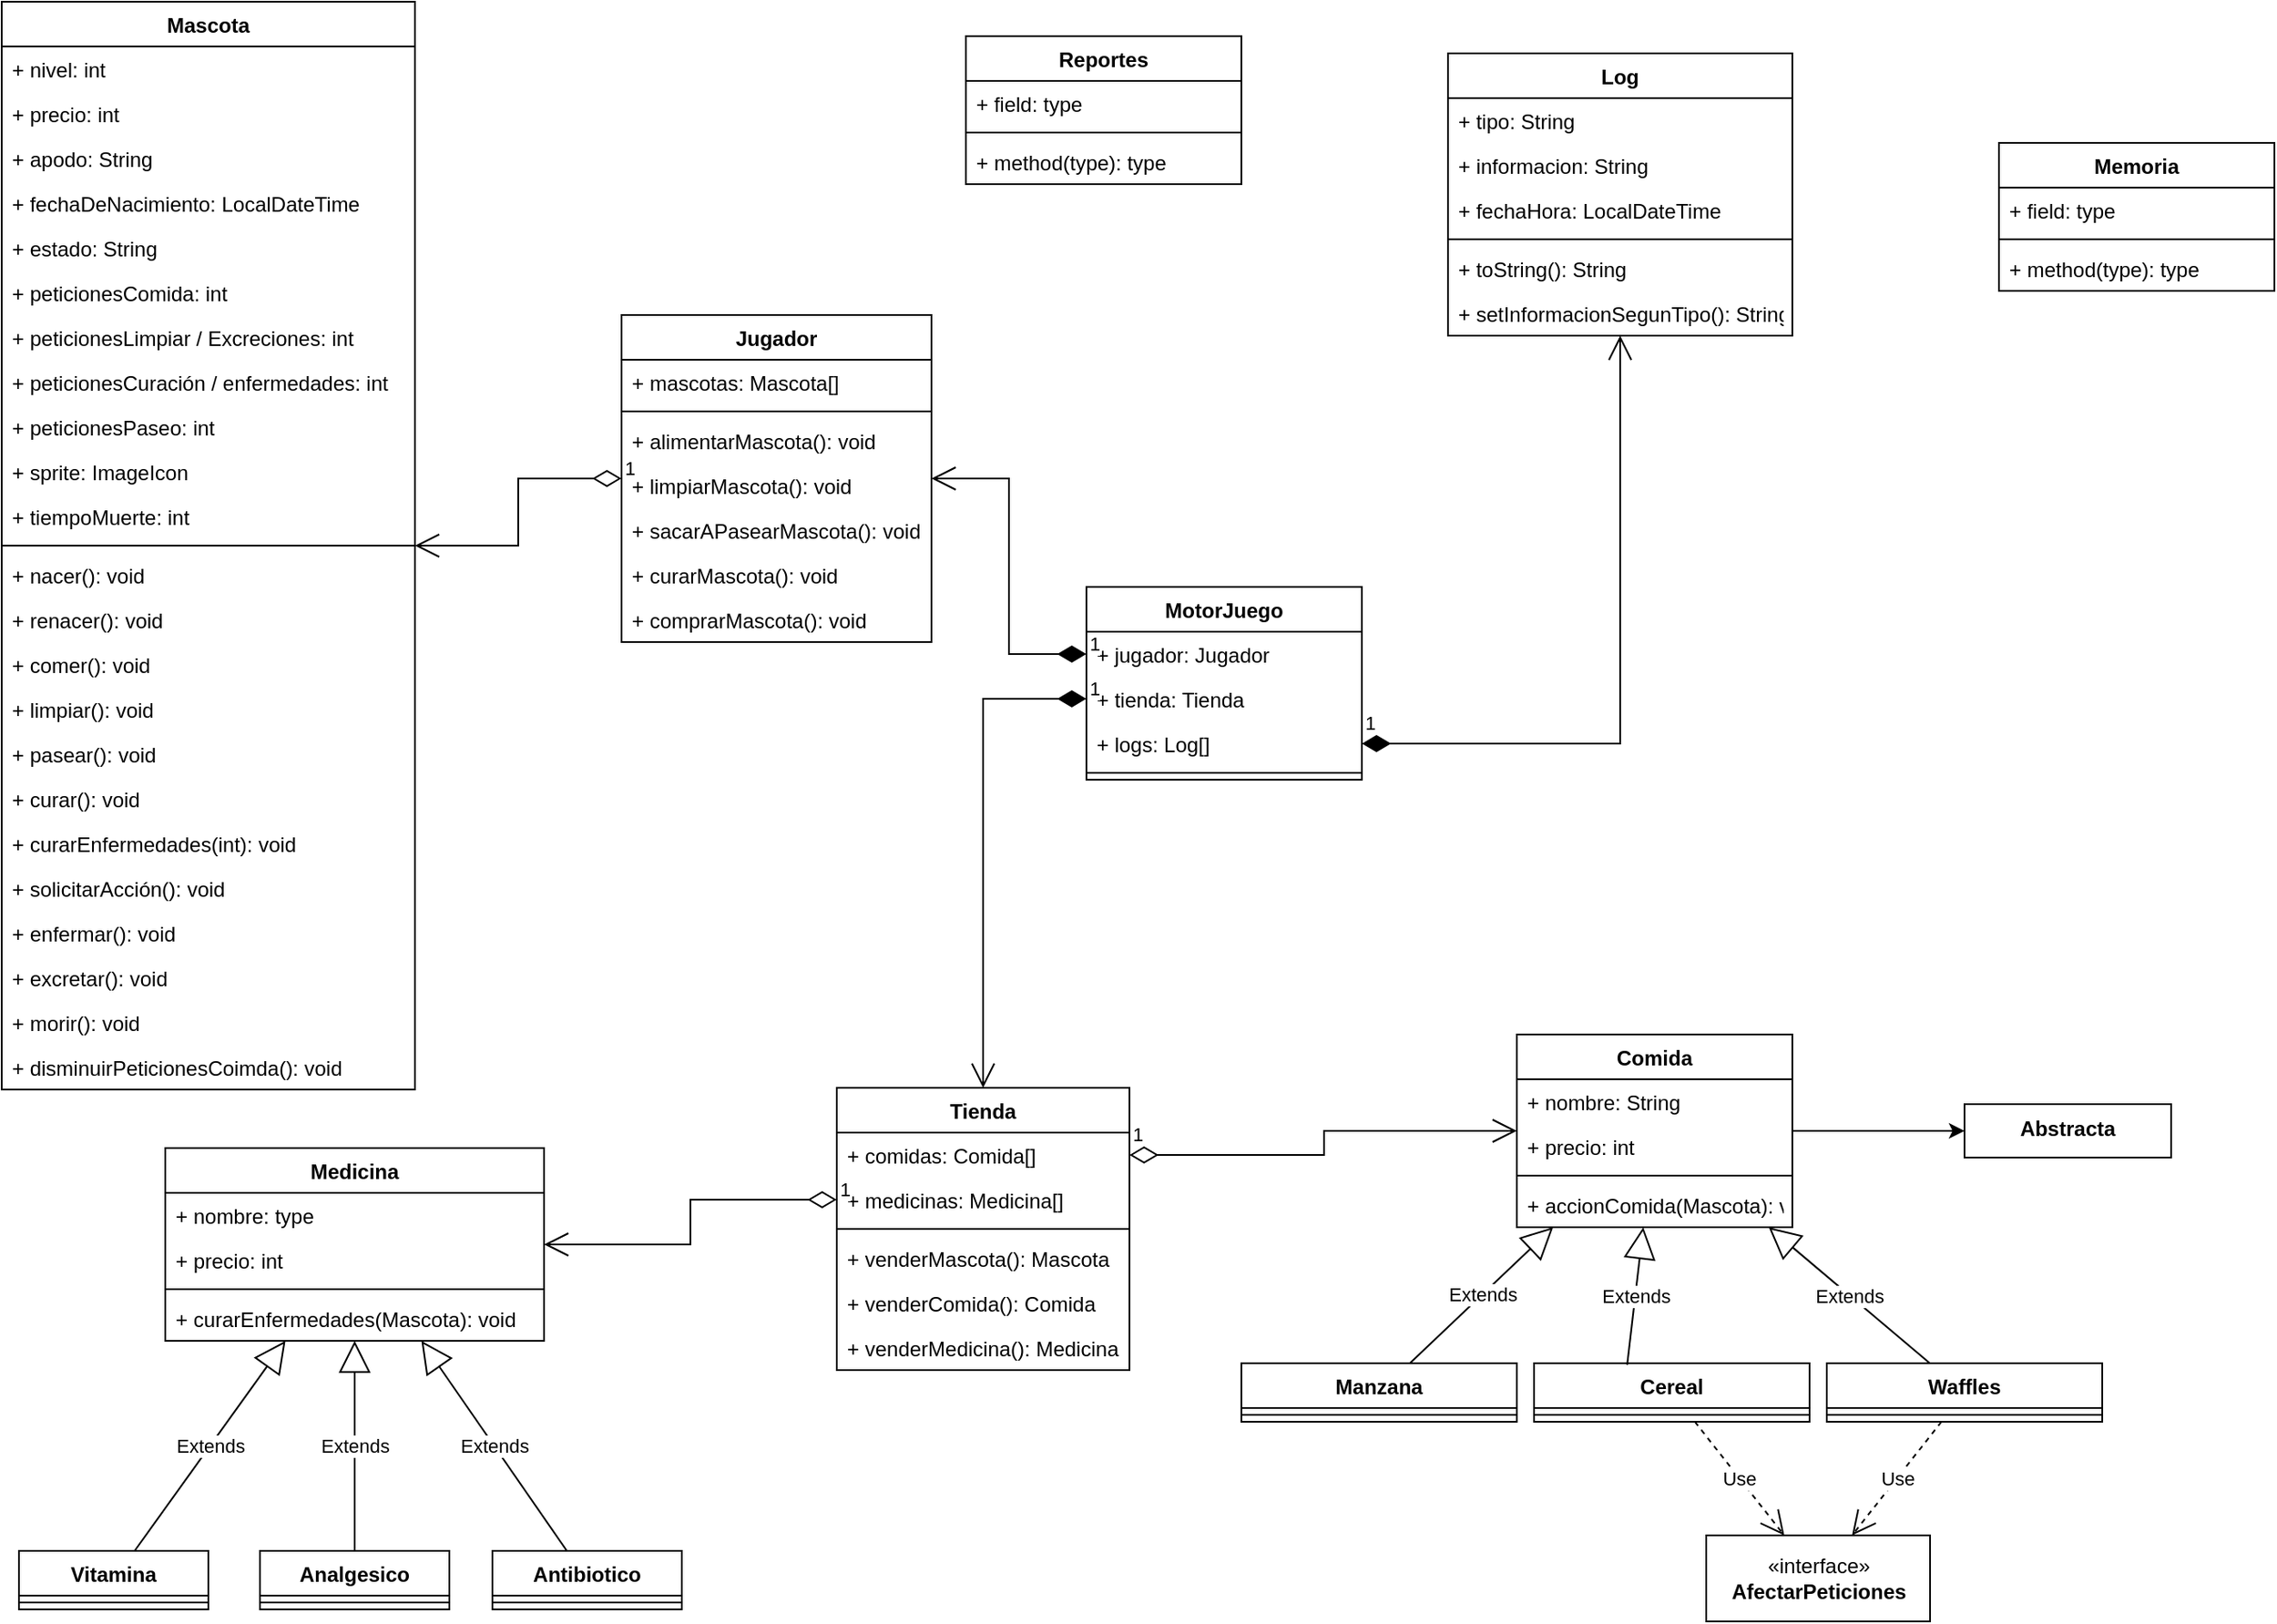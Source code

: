 <mxfile version="17.4.1" type="github">
  <diagram id="F1MVryQKq4JFZONi33hd" name="Page-1">
    <mxGraphModel dx="871" dy="352" grid="1" gridSize="10" guides="1" tooltips="1" connect="1" arrows="1" fold="1" page="1" pageScale="1" pageWidth="1390" pageHeight="980" math="0" shadow="0">
      <root>
        <mxCell id="0" />
        <mxCell id="1" parent="0" />
        <mxCell id="p8M8CAg5By6uGW30La5e-1" value="Tienda" style="swimlane;fontStyle=1;align=center;verticalAlign=top;childLayout=stackLayout;horizontal=1;startSize=26;horizontalStack=0;resizeParent=1;resizeParentMax=0;resizeLast=0;collapsible=1;marginBottom=0;" parent="1" vertex="1">
          <mxGeometry x="525" y="651" width="170" height="164" as="geometry" />
        </mxCell>
        <mxCell id="p8M8CAg5By6uGW30La5e-107" value="+ comidas: Comida[]" style="text;strokeColor=none;fillColor=none;align=left;verticalAlign=top;spacingLeft=4;spacingRight=4;overflow=hidden;rotatable=0;points=[[0,0.5],[1,0.5]];portConstraint=eastwest;" parent="p8M8CAg5By6uGW30La5e-1" vertex="1">
          <mxGeometry y="26" width="170" height="26" as="geometry" />
        </mxCell>
        <mxCell id="p8M8CAg5By6uGW30La5e-108" value="+ medicinas: Medicina[]" style="text;strokeColor=none;fillColor=none;align=left;verticalAlign=top;spacingLeft=4;spacingRight=4;overflow=hidden;rotatable=0;points=[[0,0.5],[1,0.5]];portConstraint=eastwest;" parent="p8M8CAg5By6uGW30La5e-1" vertex="1">
          <mxGeometry y="52" width="170" height="26" as="geometry" />
        </mxCell>
        <mxCell id="p8M8CAg5By6uGW30La5e-3" value="" style="line;strokeWidth=1;fillColor=none;align=left;verticalAlign=middle;spacingTop=-1;spacingLeft=3;spacingRight=3;rotatable=0;labelPosition=right;points=[];portConstraint=eastwest;" parent="p8M8CAg5By6uGW30La5e-1" vertex="1">
          <mxGeometry y="78" width="170" height="8" as="geometry" />
        </mxCell>
        <mxCell id="p8M8CAg5By6uGW30La5e-4" value="+ venderMascota(): Mascota" style="text;strokeColor=none;fillColor=none;align=left;verticalAlign=top;spacingLeft=4;spacingRight=4;overflow=hidden;rotatable=0;points=[[0,0.5],[1,0.5]];portConstraint=eastwest;" parent="p8M8CAg5By6uGW30La5e-1" vertex="1">
          <mxGeometry y="86" width="170" height="26" as="geometry" />
        </mxCell>
        <mxCell id="p8M8CAg5By6uGW30La5e-111" value="+ venderComida(): Comida" style="text;strokeColor=none;fillColor=none;align=left;verticalAlign=top;spacingLeft=4;spacingRight=4;overflow=hidden;rotatable=0;points=[[0,0.5],[1,0.5]];portConstraint=eastwest;" parent="p8M8CAg5By6uGW30La5e-1" vertex="1">
          <mxGeometry y="112" width="170" height="26" as="geometry" />
        </mxCell>
        <mxCell id="p8M8CAg5By6uGW30La5e-112" value="+ venderMedicina(): Medicina" style="text;strokeColor=none;fillColor=none;align=left;verticalAlign=top;spacingLeft=4;spacingRight=4;overflow=hidden;rotatable=0;points=[[0,0.5],[1,0.5]];portConstraint=eastwest;" parent="p8M8CAg5By6uGW30La5e-1" vertex="1">
          <mxGeometry y="138" width="170" height="26" as="geometry" />
        </mxCell>
        <mxCell id="p8M8CAg5By6uGW30La5e-5" value="Mascota" style="swimlane;fontStyle=1;align=center;verticalAlign=top;childLayout=stackLayout;horizontal=1;startSize=26;horizontalStack=0;resizeParent=1;resizeParentMax=0;resizeLast=0;collapsible=1;marginBottom=0;" parent="1" vertex="1">
          <mxGeometry x="40" y="20" width="240" height="632" as="geometry" />
        </mxCell>
        <mxCell id="p8M8CAg5By6uGW30La5e-6" value="+ nivel: int" style="text;strokeColor=none;fillColor=none;align=left;verticalAlign=top;spacingLeft=4;spacingRight=4;overflow=hidden;rotatable=0;points=[[0,0.5],[1,0.5]];portConstraint=eastwest;" parent="p8M8CAg5By6uGW30La5e-5" vertex="1">
          <mxGeometry y="26" width="240" height="26" as="geometry" />
        </mxCell>
        <mxCell id="p8M8CAg5By6uGW30La5e-33" value="+ precio: int" style="text;strokeColor=none;fillColor=none;align=left;verticalAlign=top;spacingLeft=4;spacingRight=4;overflow=hidden;rotatable=0;points=[[0,0.5],[1,0.5]];portConstraint=eastwest;" parent="p8M8CAg5By6uGW30La5e-5" vertex="1">
          <mxGeometry y="52" width="240" height="26" as="geometry" />
        </mxCell>
        <mxCell id="p8M8CAg5By6uGW30La5e-37" value="+ apodo: String" style="text;strokeColor=none;fillColor=none;align=left;verticalAlign=top;spacingLeft=4;spacingRight=4;overflow=hidden;rotatable=0;points=[[0,0.5],[1,0.5]];portConstraint=eastwest;" parent="p8M8CAg5By6uGW30La5e-5" vertex="1">
          <mxGeometry y="78" width="240" height="26" as="geometry" />
        </mxCell>
        <mxCell id="p8M8CAg5By6uGW30La5e-38" value="+ fechaDeNacimiento: LocalDateTime" style="text;strokeColor=none;fillColor=none;align=left;verticalAlign=top;spacingLeft=4;spacingRight=4;overflow=hidden;rotatable=0;points=[[0,0.5],[1,0.5]];portConstraint=eastwest;" parent="p8M8CAg5By6uGW30La5e-5" vertex="1">
          <mxGeometry y="104" width="240" height="26" as="geometry" />
        </mxCell>
        <mxCell id="p8M8CAg5By6uGW30La5e-39" value="+ estado: String" style="text;strokeColor=none;fillColor=none;align=left;verticalAlign=top;spacingLeft=4;spacingRight=4;overflow=hidden;rotatable=0;points=[[0,0.5],[1,0.5]];portConstraint=eastwest;" parent="p8M8CAg5By6uGW30La5e-5" vertex="1">
          <mxGeometry y="130" width="240" height="26" as="geometry" />
        </mxCell>
        <mxCell id="p8M8CAg5By6uGW30La5e-63" value="+ peticionesComida: int" style="text;strokeColor=none;fillColor=none;align=left;verticalAlign=top;spacingLeft=4;spacingRight=4;overflow=hidden;rotatable=0;points=[[0,0.5],[1,0.5]];portConstraint=eastwest;" parent="p8M8CAg5By6uGW30La5e-5" vertex="1">
          <mxGeometry y="156" width="240" height="26" as="geometry" />
        </mxCell>
        <mxCell id="p8M8CAg5By6uGW30La5e-87" value="+ peticionesLimpiar / Excreciones: int" style="text;strokeColor=none;fillColor=none;align=left;verticalAlign=top;spacingLeft=4;spacingRight=4;overflow=hidden;rotatable=0;points=[[0,0.5],[1,0.5]];portConstraint=eastwest;" parent="p8M8CAg5By6uGW30La5e-5" vertex="1">
          <mxGeometry y="182" width="240" height="26" as="geometry" />
        </mxCell>
        <mxCell id="p8M8CAg5By6uGW30La5e-86" value="+ peticionesCuración / enfermedades: int" style="text;strokeColor=none;fillColor=none;align=left;verticalAlign=top;spacingLeft=4;spacingRight=4;overflow=hidden;rotatable=0;points=[[0,0.5],[1,0.5]];portConstraint=eastwest;" parent="p8M8CAg5By6uGW30La5e-5" vertex="1">
          <mxGeometry y="208" width="240" height="26" as="geometry" />
        </mxCell>
        <mxCell id="_3rdRPU4LCYBxhoThGWs-1" value="+ peticionesPaseo: int" style="text;strokeColor=none;fillColor=none;align=left;verticalAlign=top;spacingLeft=4;spacingRight=4;overflow=hidden;rotatable=0;points=[[0,0.5],[1,0.5]];portConstraint=eastwest;" vertex="1" parent="p8M8CAg5By6uGW30La5e-5">
          <mxGeometry y="234" width="240" height="26" as="geometry" />
        </mxCell>
        <mxCell id="p8M8CAg5By6uGW30La5e-88" value="+ sprite: ImageIcon" style="text;strokeColor=none;fillColor=none;align=left;verticalAlign=top;spacingLeft=4;spacingRight=4;overflow=hidden;rotatable=0;points=[[0,0.5],[1,0.5]];portConstraint=eastwest;" parent="p8M8CAg5By6uGW30La5e-5" vertex="1">
          <mxGeometry y="260" width="240" height="26" as="geometry" />
        </mxCell>
        <mxCell id="p8M8CAg5By6uGW30La5e-92" value="+ tiempoMuerte: int" style="text;strokeColor=none;fillColor=none;align=left;verticalAlign=top;spacingLeft=4;spacingRight=4;overflow=hidden;rotatable=0;points=[[0,0.5],[1,0.5]];portConstraint=eastwest;" parent="p8M8CAg5By6uGW30La5e-5" vertex="1">
          <mxGeometry y="286" width="240" height="26" as="geometry" />
        </mxCell>
        <mxCell id="p8M8CAg5By6uGW30La5e-7" value="" style="line;strokeWidth=1;fillColor=none;align=left;verticalAlign=middle;spacingTop=-1;spacingLeft=3;spacingRight=3;rotatable=0;labelPosition=right;points=[];portConstraint=eastwest;" parent="p8M8CAg5By6uGW30La5e-5" vertex="1">
          <mxGeometry y="312" width="240" height="8" as="geometry" />
        </mxCell>
        <mxCell id="p8M8CAg5By6uGW30La5e-8" value="+ nacer(): void" style="text;strokeColor=none;fillColor=none;align=left;verticalAlign=top;spacingLeft=4;spacingRight=4;overflow=hidden;rotatable=0;points=[[0,0.5],[1,0.5]];portConstraint=eastwest;" parent="p8M8CAg5By6uGW30La5e-5" vertex="1">
          <mxGeometry y="320" width="240" height="26" as="geometry" />
        </mxCell>
        <mxCell id="p8M8CAg5By6uGW30La5e-34" value="+ renacer(): void" style="text;strokeColor=none;fillColor=none;align=left;verticalAlign=top;spacingLeft=4;spacingRight=4;overflow=hidden;rotatable=0;points=[[0,0.5],[1,0.5]];portConstraint=eastwest;" parent="p8M8CAg5By6uGW30La5e-5" vertex="1">
          <mxGeometry y="346" width="240" height="26" as="geometry" />
        </mxCell>
        <mxCell id="p8M8CAg5By6uGW30La5e-40" value="+ comer(): void" style="text;strokeColor=none;fillColor=none;align=left;verticalAlign=top;spacingLeft=4;spacingRight=4;overflow=hidden;rotatable=0;points=[[0,0.5],[1,0.5]];portConstraint=eastwest;" parent="p8M8CAg5By6uGW30La5e-5" vertex="1">
          <mxGeometry y="372" width="240" height="26" as="geometry" />
        </mxCell>
        <mxCell id="p8M8CAg5By6uGW30La5e-41" value="+ limpiar(): void" style="text;strokeColor=none;fillColor=none;align=left;verticalAlign=top;spacingLeft=4;spacingRight=4;overflow=hidden;rotatable=0;points=[[0,0.5],[1,0.5]];portConstraint=eastwest;" parent="p8M8CAg5By6uGW30La5e-5" vertex="1">
          <mxGeometry y="398" width="240" height="26" as="geometry" />
        </mxCell>
        <mxCell id="p8M8CAg5By6uGW30La5e-42" value="+ pasear(): void" style="text;strokeColor=none;fillColor=none;align=left;verticalAlign=top;spacingLeft=4;spacingRight=4;overflow=hidden;rotatable=0;points=[[0,0.5],[1,0.5]];portConstraint=eastwest;" parent="p8M8CAg5By6uGW30La5e-5" vertex="1">
          <mxGeometry y="424" width="240" height="26" as="geometry" />
        </mxCell>
        <mxCell id="p8M8CAg5By6uGW30La5e-43" value="+ curar(): void" style="text;strokeColor=none;fillColor=none;align=left;verticalAlign=top;spacingLeft=4;spacingRight=4;overflow=hidden;rotatable=0;points=[[0,0.5],[1,0.5]];portConstraint=eastwest;" parent="p8M8CAg5By6uGW30La5e-5" vertex="1">
          <mxGeometry y="450" width="240" height="26" as="geometry" />
        </mxCell>
        <mxCell id="_3rdRPU4LCYBxhoThGWs-4" value="+ curarEnfermedades(int): void" style="text;strokeColor=none;fillColor=none;align=left;verticalAlign=top;spacingLeft=4;spacingRight=4;overflow=hidden;rotatable=0;points=[[0,0.5],[1,0.5]];portConstraint=eastwest;" vertex="1" parent="p8M8CAg5By6uGW30La5e-5">
          <mxGeometry y="476" width="240" height="26" as="geometry" />
        </mxCell>
        <mxCell id="p8M8CAg5By6uGW30La5e-44" value="+ solicitarAcción(): void" style="text;strokeColor=none;fillColor=none;align=left;verticalAlign=top;spacingLeft=4;spacingRight=4;overflow=hidden;rotatable=0;points=[[0,0.5],[1,0.5]];portConstraint=eastwest;" parent="p8M8CAg5By6uGW30La5e-5" vertex="1">
          <mxGeometry y="502" width="240" height="26" as="geometry" />
        </mxCell>
        <mxCell id="p8M8CAg5By6uGW30La5e-83" value="+ enfermar(): void" style="text;strokeColor=none;fillColor=none;align=left;verticalAlign=top;spacingLeft=4;spacingRight=4;overflow=hidden;rotatable=0;points=[[0,0.5],[1,0.5]];portConstraint=eastwest;" parent="p8M8CAg5By6uGW30La5e-5" vertex="1">
          <mxGeometry y="528" width="240" height="26" as="geometry" />
        </mxCell>
        <mxCell id="p8M8CAg5By6uGW30La5e-82" value="+ excretar(): void" style="text;strokeColor=none;fillColor=none;align=left;verticalAlign=top;spacingLeft=4;spacingRight=4;overflow=hidden;rotatable=0;points=[[0,0.5],[1,0.5]];portConstraint=eastwest;" parent="p8M8CAg5By6uGW30La5e-5" vertex="1">
          <mxGeometry y="554" width="240" height="26" as="geometry" />
        </mxCell>
        <mxCell id="p8M8CAg5By6uGW30La5e-91" value="+ morir(): void" style="text;strokeColor=none;fillColor=none;align=left;verticalAlign=top;spacingLeft=4;spacingRight=4;overflow=hidden;rotatable=0;points=[[0,0.5],[1,0.5]];portConstraint=eastwest;" parent="p8M8CAg5By6uGW30La5e-5" vertex="1">
          <mxGeometry y="580" width="240" height="26" as="geometry" />
        </mxCell>
        <mxCell id="_3rdRPU4LCYBxhoThGWs-3" value="+ disminuirPeticionesCoimda(): void" style="text;strokeColor=none;fillColor=none;align=left;verticalAlign=top;spacingLeft=4;spacingRight=4;overflow=hidden;rotatable=0;points=[[0,0.5],[1,0.5]];portConstraint=eastwest;" vertex="1" parent="p8M8CAg5By6uGW30La5e-5">
          <mxGeometry y="606" width="240" height="26" as="geometry" />
        </mxCell>
        <mxCell id="p8M8CAg5By6uGW30La5e-50" value="" style="edgeStyle=orthogonalEdgeStyle;rounded=0;orthogonalLoop=1;jettySize=auto;html=1;" parent="1" source="p8M8CAg5By6uGW30La5e-9" target="p8M8CAg5By6uGW30La5e-49" edge="1">
          <mxGeometry relative="1" as="geometry" />
        </mxCell>
        <mxCell id="p8M8CAg5By6uGW30La5e-9" value="Comida" style="swimlane;fontStyle=1;align=center;verticalAlign=top;childLayout=stackLayout;horizontal=1;startSize=26;horizontalStack=0;resizeParent=1;resizeParentMax=0;resizeLast=0;collapsible=1;marginBottom=0;" parent="1" vertex="1">
          <mxGeometry x="920" y="620" width="160" height="112" as="geometry" />
        </mxCell>
        <mxCell id="p8M8CAg5By6uGW30La5e-10" value="+ nombre: String" style="text;strokeColor=none;fillColor=none;align=left;verticalAlign=top;spacingLeft=4;spacingRight=4;overflow=hidden;rotatable=0;points=[[0,0.5],[1,0.5]];portConstraint=eastwest;" parent="p8M8CAg5By6uGW30La5e-9" vertex="1">
          <mxGeometry y="26" width="160" height="26" as="geometry" />
        </mxCell>
        <mxCell id="p8M8CAg5By6uGW30La5e-48" value="+ precio: int" style="text;strokeColor=none;fillColor=none;align=left;verticalAlign=top;spacingLeft=4;spacingRight=4;overflow=hidden;rotatable=0;points=[[0,0.5],[1,0.5]];portConstraint=eastwest;" parent="p8M8CAg5By6uGW30La5e-9" vertex="1">
          <mxGeometry y="52" width="160" height="26" as="geometry" />
        </mxCell>
        <mxCell id="p8M8CAg5By6uGW30La5e-11" value="" style="line;strokeWidth=1;fillColor=none;align=left;verticalAlign=middle;spacingTop=-1;spacingLeft=3;spacingRight=3;rotatable=0;labelPosition=right;points=[];portConstraint=eastwest;" parent="p8M8CAg5By6uGW30La5e-9" vertex="1">
          <mxGeometry y="78" width="160" height="8" as="geometry" />
        </mxCell>
        <mxCell id="p8M8CAg5By6uGW30La5e-12" value="+ accionComida(Mascota): void" style="text;strokeColor=none;fillColor=none;align=left;verticalAlign=top;spacingLeft=4;spacingRight=4;overflow=hidden;rotatable=0;points=[[0,0.5],[1,0.5]];portConstraint=eastwest;" parent="p8M8CAg5By6uGW30La5e-9" vertex="1">
          <mxGeometry y="86" width="160" height="26" as="geometry" />
        </mxCell>
        <mxCell id="p8M8CAg5By6uGW30La5e-13" value="Medicina" style="swimlane;fontStyle=1;align=center;verticalAlign=top;childLayout=stackLayout;horizontal=1;startSize=26;horizontalStack=0;resizeParent=1;resizeParentMax=0;resizeLast=0;collapsible=1;marginBottom=0;" parent="1" vertex="1">
          <mxGeometry x="135" y="686" width="220" height="112" as="geometry" />
        </mxCell>
        <mxCell id="p8M8CAg5By6uGW30La5e-14" value="+ nombre: type" style="text;strokeColor=none;fillColor=none;align=left;verticalAlign=top;spacingLeft=4;spacingRight=4;overflow=hidden;rotatable=0;points=[[0,0.5],[1,0.5]];portConstraint=eastwest;" parent="p8M8CAg5By6uGW30La5e-13" vertex="1">
          <mxGeometry y="26" width="220" height="26" as="geometry" />
        </mxCell>
        <mxCell id="p8M8CAg5By6uGW30La5e-90" value="+ precio: int" style="text;strokeColor=none;fillColor=none;align=left;verticalAlign=top;spacingLeft=4;spacingRight=4;overflow=hidden;rotatable=0;points=[[0,0.5],[1,0.5]];portConstraint=eastwest;" parent="p8M8CAg5By6uGW30La5e-13" vertex="1">
          <mxGeometry y="52" width="220" height="26" as="geometry" />
        </mxCell>
        <mxCell id="p8M8CAg5By6uGW30La5e-15" value="" style="line;strokeWidth=1;fillColor=none;align=left;verticalAlign=middle;spacingTop=-1;spacingLeft=3;spacingRight=3;rotatable=0;labelPosition=right;points=[];portConstraint=eastwest;" parent="p8M8CAg5By6uGW30La5e-13" vertex="1">
          <mxGeometry y="78" width="220" height="8" as="geometry" />
        </mxCell>
        <mxCell id="p8M8CAg5By6uGW30La5e-16" value="+ curarEnfermedades(Mascota): void" style="text;strokeColor=none;fillColor=none;align=left;verticalAlign=top;spacingLeft=4;spacingRight=4;overflow=hidden;rotatable=0;points=[[0,0.5],[1,0.5]];portConstraint=eastwest;" parent="p8M8CAg5By6uGW30La5e-13" vertex="1">
          <mxGeometry y="86" width="220" height="26" as="geometry" />
        </mxCell>
        <mxCell id="p8M8CAg5By6uGW30La5e-17" value="Memoria" style="swimlane;fontStyle=1;align=center;verticalAlign=top;childLayout=stackLayout;horizontal=1;startSize=26;horizontalStack=0;resizeParent=1;resizeParentMax=0;resizeLast=0;collapsible=1;marginBottom=0;" parent="1" vertex="1">
          <mxGeometry x="1200" y="102" width="160" height="86" as="geometry" />
        </mxCell>
        <mxCell id="p8M8CAg5By6uGW30La5e-18" value="+ field: type" style="text;strokeColor=none;fillColor=none;align=left;verticalAlign=top;spacingLeft=4;spacingRight=4;overflow=hidden;rotatable=0;points=[[0,0.5],[1,0.5]];portConstraint=eastwest;" parent="p8M8CAg5By6uGW30La5e-17" vertex="1">
          <mxGeometry y="26" width="160" height="26" as="geometry" />
        </mxCell>
        <mxCell id="p8M8CAg5By6uGW30La5e-19" value="" style="line;strokeWidth=1;fillColor=none;align=left;verticalAlign=middle;spacingTop=-1;spacingLeft=3;spacingRight=3;rotatable=0;labelPosition=right;points=[];portConstraint=eastwest;" parent="p8M8CAg5By6uGW30La5e-17" vertex="1">
          <mxGeometry y="52" width="160" height="8" as="geometry" />
        </mxCell>
        <mxCell id="p8M8CAg5By6uGW30La5e-20" value="+ method(type): type" style="text;strokeColor=none;fillColor=none;align=left;verticalAlign=top;spacingLeft=4;spacingRight=4;overflow=hidden;rotatable=0;points=[[0,0.5],[1,0.5]];portConstraint=eastwest;" parent="p8M8CAg5By6uGW30La5e-17" vertex="1">
          <mxGeometry y="60" width="160" height="26" as="geometry" />
        </mxCell>
        <mxCell id="p8M8CAg5By6uGW30La5e-21" value="MotorJuego" style="swimlane;fontStyle=1;align=center;verticalAlign=top;childLayout=stackLayout;horizontal=1;startSize=26;horizontalStack=0;resizeParent=1;resizeParentMax=0;resizeLast=0;collapsible=1;marginBottom=0;" parent="1" vertex="1">
          <mxGeometry x="670" y="360" width="160" height="112" as="geometry" />
        </mxCell>
        <mxCell id="p8M8CAg5By6uGW30La5e-22" value="+ jugador: Jugador" style="text;strokeColor=none;fillColor=none;align=left;verticalAlign=top;spacingLeft=4;spacingRight=4;overflow=hidden;rotatable=0;points=[[0,0.5],[1,0.5]];portConstraint=eastwest;" parent="p8M8CAg5By6uGW30La5e-21" vertex="1">
          <mxGeometry y="26" width="160" height="26" as="geometry" />
        </mxCell>
        <mxCell id="p8M8CAg5By6uGW30La5e-116" value="+ tienda: Tienda" style="text;strokeColor=none;fillColor=none;align=left;verticalAlign=top;spacingLeft=4;spacingRight=4;overflow=hidden;rotatable=0;points=[[0,0.5],[1,0.5]];portConstraint=eastwest;" parent="p8M8CAg5By6uGW30La5e-21" vertex="1">
          <mxGeometry y="52" width="160" height="26" as="geometry" />
        </mxCell>
        <mxCell id="IDLZZ2V6VDKHAN-iKuMV-7" value="+ logs: Log[]" style="text;strokeColor=none;fillColor=none;align=left;verticalAlign=top;spacingLeft=4;spacingRight=4;overflow=hidden;rotatable=0;points=[[0,0.5],[1,0.5]];portConstraint=eastwest;" parent="p8M8CAg5By6uGW30La5e-21" vertex="1">
          <mxGeometry y="78" width="160" height="26" as="geometry" />
        </mxCell>
        <mxCell id="p8M8CAg5By6uGW30La5e-23" value="" style="line;strokeWidth=1;fillColor=none;align=left;verticalAlign=middle;spacingTop=-1;spacingLeft=3;spacingRight=3;rotatable=0;labelPosition=right;points=[];portConstraint=eastwest;" parent="p8M8CAg5By6uGW30La5e-21" vertex="1">
          <mxGeometry y="104" width="160" height="8" as="geometry" />
        </mxCell>
        <mxCell id="p8M8CAg5By6uGW30La5e-25" value="Reportes" style="swimlane;fontStyle=1;align=center;verticalAlign=top;childLayout=stackLayout;horizontal=1;startSize=26;horizontalStack=0;resizeParent=1;resizeParentMax=0;resizeLast=0;collapsible=1;marginBottom=0;" parent="1" vertex="1">
          <mxGeometry x="600" y="40" width="160" height="86" as="geometry" />
        </mxCell>
        <mxCell id="p8M8CAg5By6uGW30La5e-26" value="+ field: type" style="text;strokeColor=none;fillColor=none;align=left;verticalAlign=top;spacingLeft=4;spacingRight=4;overflow=hidden;rotatable=0;points=[[0,0.5],[1,0.5]];portConstraint=eastwest;" parent="p8M8CAg5By6uGW30La5e-25" vertex="1">
          <mxGeometry y="26" width="160" height="26" as="geometry" />
        </mxCell>
        <mxCell id="p8M8CAg5By6uGW30La5e-27" value="" style="line;strokeWidth=1;fillColor=none;align=left;verticalAlign=middle;spacingTop=-1;spacingLeft=3;spacingRight=3;rotatable=0;labelPosition=right;points=[];portConstraint=eastwest;" parent="p8M8CAg5By6uGW30La5e-25" vertex="1">
          <mxGeometry y="52" width="160" height="8" as="geometry" />
        </mxCell>
        <mxCell id="p8M8CAg5By6uGW30La5e-28" value="+ method(type): type" style="text;strokeColor=none;fillColor=none;align=left;verticalAlign=top;spacingLeft=4;spacingRight=4;overflow=hidden;rotatable=0;points=[[0,0.5],[1,0.5]];portConstraint=eastwest;" parent="p8M8CAg5By6uGW30La5e-25" vertex="1">
          <mxGeometry y="60" width="160" height="26" as="geometry" />
        </mxCell>
        <mxCell id="p8M8CAg5By6uGW30La5e-29" value="Jugador" style="swimlane;fontStyle=1;align=center;verticalAlign=top;childLayout=stackLayout;horizontal=1;startSize=26;horizontalStack=0;resizeParent=1;resizeParentMax=0;resizeLast=0;collapsible=1;marginBottom=0;" parent="1" vertex="1">
          <mxGeometry x="400" y="202" width="180" height="190" as="geometry" />
        </mxCell>
        <mxCell id="p8M8CAg5By6uGW30La5e-30" value="+ mascotas: Mascota[] " style="text;strokeColor=none;fillColor=none;align=left;verticalAlign=top;spacingLeft=4;spacingRight=4;overflow=hidden;rotatable=0;points=[[0,0.5],[1,0.5]];portConstraint=eastwest;" parent="p8M8CAg5By6uGW30La5e-29" vertex="1">
          <mxGeometry y="26" width="180" height="26" as="geometry" />
        </mxCell>
        <mxCell id="p8M8CAg5By6uGW30La5e-31" value="" style="line;strokeWidth=1;fillColor=none;align=left;verticalAlign=middle;spacingTop=-1;spacingLeft=3;spacingRight=3;rotatable=0;labelPosition=right;points=[];portConstraint=eastwest;" parent="p8M8CAg5By6uGW30La5e-29" vertex="1">
          <mxGeometry y="52" width="180" height="8" as="geometry" />
        </mxCell>
        <mxCell id="p8M8CAg5By6uGW30La5e-32" value="+ alimentarMascota(): void" style="text;strokeColor=none;fillColor=none;align=left;verticalAlign=top;spacingLeft=4;spacingRight=4;overflow=hidden;rotatable=0;points=[[0,0.5],[1,0.5]];portConstraint=eastwest;" parent="p8M8CAg5By6uGW30La5e-29" vertex="1">
          <mxGeometry y="60" width="180" height="26" as="geometry" />
        </mxCell>
        <mxCell id="p8M8CAg5By6uGW30La5e-45" value="+ limpiarMascota(): void" style="text;strokeColor=none;fillColor=none;align=left;verticalAlign=top;spacingLeft=4;spacingRight=4;overflow=hidden;rotatable=0;points=[[0,0.5],[1,0.5]];portConstraint=eastwest;" parent="p8M8CAg5By6uGW30La5e-29" vertex="1">
          <mxGeometry y="86" width="180" height="26" as="geometry" />
        </mxCell>
        <mxCell id="p8M8CAg5By6uGW30La5e-46" value="+ sacarAPasearMascota(): void" style="text;strokeColor=none;fillColor=none;align=left;verticalAlign=top;spacingLeft=4;spacingRight=4;overflow=hidden;rotatable=0;points=[[0,0.5],[1,0.5]];portConstraint=eastwest;" parent="p8M8CAg5By6uGW30La5e-29" vertex="1">
          <mxGeometry y="112" width="180" height="26" as="geometry" />
        </mxCell>
        <mxCell id="p8M8CAg5By6uGW30La5e-47" value="+ curarMascota(): void" style="text;strokeColor=none;fillColor=none;align=left;verticalAlign=top;spacingLeft=4;spacingRight=4;overflow=hidden;rotatable=0;points=[[0,0.5],[1,0.5]];portConstraint=eastwest;" parent="p8M8CAg5By6uGW30La5e-29" vertex="1">
          <mxGeometry y="138" width="180" height="26" as="geometry" />
        </mxCell>
        <mxCell id="p8M8CAg5By6uGW30La5e-119" value="+ comprarMascota(): void" style="text;strokeColor=none;fillColor=none;align=left;verticalAlign=top;spacingLeft=4;spacingRight=4;overflow=hidden;rotatable=0;points=[[0,0.5],[1,0.5]];portConstraint=eastwest;" parent="p8M8CAg5By6uGW30La5e-29" vertex="1">
          <mxGeometry y="164" width="180" height="26" as="geometry" />
        </mxCell>
        <mxCell id="p8M8CAg5By6uGW30La5e-49" value="Abstracta" style="whiteSpace=wrap;html=1;verticalAlign=top;fontStyle=1;startSize=26;" parent="1" vertex="1">
          <mxGeometry x="1180" y="660.5" width="120" height="31" as="geometry" />
        </mxCell>
        <mxCell id="p8M8CAg5By6uGW30La5e-64" value="«interface»&lt;br&gt;&lt;span style=&quot;font-weight: 700&quot;&gt;AfectarPeticiones&lt;/span&gt;" style="html=1;" parent="1" vertex="1">
          <mxGeometry x="1030" y="911" width="130" height="50" as="geometry" />
        </mxCell>
        <mxCell id="p8M8CAg5By6uGW30La5e-69" value="Manzana" style="swimlane;fontStyle=1;align=center;verticalAlign=top;childLayout=stackLayout;horizontal=1;startSize=26;horizontalStack=0;resizeParent=1;resizeParentMax=0;resizeLast=0;collapsible=1;marginBottom=0;" parent="1" vertex="1">
          <mxGeometry x="760" y="811" width="160" height="34" as="geometry" />
        </mxCell>
        <mxCell id="p8M8CAg5By6uGW30La5e-71" value="" style="line;strokeWidth=1;fillColor=none;align=left;verticalAlign=middle;spacingTop=-1;spacingLeft=3;spacingRight=3;rotatable=0;labelPosition=right;points=[];portConstraint=eastwest;" parent="p8M8CAg5By6uGW30La5e-69" vertex="1">
          <mxGeometry y="26" width="160" height="8" as="geometry" />
        </mxCell>
        <mxCell id="p8M8CAg5By6uGW30La5e-73" value="Waffles" style="swimlane;fontStyle=1;align=center;verticalAlign=top;childLayout=stackLayout;horizontal=1;startSize=26;horizontalStack=0;resizeParent=1;resizeParentMax=0;resizeLast=0;collapsible=1;marginBottom=0;" parent="1" vertex="1">
          <mxGeometry x="1100" y="811" width="160" height="34" as="geometry" />
        </mxCell>
        <mxCell id="p8M8CAg5By6uGW30La5e-74" value="" style="line;strokeWidth=1;fillColor=none;align=left;verticalAlign=middle;spacingTop=-1;spacingLeft=3;spacingRight=3;rotatable=0;labelPosition=right;points=[];portConstraint=eastwest;" parent="p8M8CAg5By6uGW30La5e-73" vertex="1">
          <mxGeometry y="26" width="160" height="8" as="geometry" />
        </mxCell>
        <mxCell id="p8M8CAg5By6uGW30La5e-75" value="Cereal" style="swimlane;fontStyle=1;align=center;verticalAlign=top;childLayout=stackLayout;horizontal=1;startSize=26;horizontalStack=0;resizeParent=1;resizeParentMax=0;resizeLast=0;collapsible=1;marginBottom=0;" parent="1" vertex="1">
          <mxGeometry x="930" y="811" width="160" height="34" as="geometry" />
        </mxCell>
        <mxCell id="p8M8CAg5By6uGW30La5e-76" value="" style="line;strokeWidth=1;fillColor=none;align=left;verticalAlign=middle;spacingTop=-1;spacingLeft=3;spacingRight=3;rotatable=0;labelPosition=right;points=[];portConstraint=eastwest;" parent="p8M8CAg5By6uGW30La5e-75" vertex="1">
          <mxGeometry y="26" width="160" height="8" as="geometry" />
        </mxCell>
        <mxCell id="p8M8CAg5By6uGW30La5e-77" value="Extends" style="endArrow=block;endSize=16;endFill=0;html=1;rounded=0;" parent="1" source="p8M8CAg5By6uGW30La5e-69" target="p8M8CAg5By6uGW30La5e-9" edge="1">
          <mxGeometry width="160" relative="1" as="geometry">
            <mxPoint x="640" y="911" as="sourcePoint" />
            <mxPoint x="800" y="911" as="targetPoint" />
          </mxGeometry>
        </mxCell>
        <mxCell id="p8M8CAg5By6uGW30La5e-78" value="Extends" style="endArrow=block;endSize=16;endFill=0;html=1;rounded=0;exitX=0.338;exitY=0.029;exitDx=0;exitDy=0;exitPerimeter=0;" parent="1" source="p8M8CAg5By6uGW30La5e-75" target="p8M8CAg5By6uGW30La5e-9" edge="1">
          <mxGeometry width="160" relative="1" as="geometry">
            <mxPoint x="852.881" y="821" as="sourcePoint" />
            <mxPoint x="860.508" y="776" as="targetPoint" />
          </mxGeometry>
        </mxCell>
        <mxCell id="p8M8CAg5By6uGW30La5e-79" value="Extends" style="endArrow=block;endSize=16;endFill=0;html=1;rounded=0;" parent="1" source="p8M8CAg5By6uGW30La5e-73" target="p8M8CAg5By6uGW30La5e-9" edge="1">
          <mxGeometry width="160" relative="1" as="geometry">
            <mxPoint x="994.08" y="821.986" as="sourcePoint" />
            <mxPoint x="938.132" y="776" as="targetPoint" />
          </mxGeometry>
        </mxCell>
        <mxCell id="p8M8CAg5By6uGW30La5e-80" value="Use" style="endArrow=open;endSize=12;dashed=1;html=1;rounded=0;" parent="1" source="p8M8CAg5By6uGW30La5e-75" target="p8M8CAg5By6uGW30La5e-64" edge="1">
          <mxGeometry width="160" relative="1" as="geometry">
            <mxPoint x="640" y="661" as="sourcePoint" />
            <mxPoint x="800" y="661" as="targetPoint" />
          </mxGeometry>
        </mxCell>
        <mxCell id="p8M8CAg5By6uGW30La5e-81" value="Use" style="endArrow=open;endSize=12;dashed=1;html=1;rounded=0;" parent="1" source="p8M8CAg5By6uGW30La5e-73" target="p8M8CAg5By6uGW30La5e-64" edge="1">
          <mxGeometry width="160" relative="1" as="geometry">
            <mxPoint x="1019.336" y="855" as="sourcePoint" />
            <mxPoint x="1015.977" y="941" as="targetPoint" />
          </mxGeometry>
        </mxCell>
        <mxCell id="p8M8CAg5By6uGW30La5e-93" value="1" style="endArrow=open;html=1;endSize=12;startArrow=diamondThin;startSize=14;startFill=0;edgeStyle=orthogonalEdgeStyle;align=left;verticalAlign=bottom;rounded=0;" parent="1" source="p8M8CAg5By6uGW30La5e-29" target="p8M8CAg5By6uGW30La5e-5" edge="1">
          <mxGeometry x="-1" y="3" relative="1" as="geometry">
            <mxPoint x="540" y="390" as="sourcePoint" />
            <mxPoint x="700" y="390" as="targetPoint" />
          </mxGeometry>
        </mxCell>
        <mxCell id="p8M8CAg5By6uGW30La5e-96" value="Extends" style="endArrow=block;endSize=16;endFill=0;html=1;rounded=0;" parent="1" source="p8M8CAg5By6uGW30La5e-97" target="p8M8CAg5By6uGW30La5e-13" edge="1">
          <mxGeometry width="160" relative="1" as="geometry">
            <mxPoint x="-20" y="995" as="sourcePoint" />
            <mxPoint x="281.053" y="816" as="targetPoint" />
          </mxGeometry>
        </mxCell>
        <mxCell id="p8M8CAg5By6uGW30La5e-97" value="Vitamina" style="swimlane;fontStyle=1;align=center;verticalAlign=top;childLayout=stackLayout;horizontal=1;startSize=26;horizontalStack=0;resizeParent=1;resizeParentMax=0;resizeLast=0;collapsible=1;marginBottom=0;" parent="1" vertex="1">
          <mxGeometry x="50" y="920" width="110" height="34" as="geometry" />
        </mxCell>
        <mxCell id="p8M8CAg5By6uGW30La5e-98" value="" style="line;strokeWidth=1;fillColor=none;align=left;verticalAlign=middle;spacingTop=-1;spacingLeft=3;spacingRight=3;rotatable=0;labelPosition=right;points=[];portConstraint=eastwest;" parent="p8M8CAg5By6uGW30La5e-97" vertex="1">
          <mxGeometry y="26" width="110" height="8" as="geometry" />
        </mxCell>
        <mxCell id="p8M8CAg5By6uGW30La5e-101" value="Extends" style="endArrow=block;endSize=16;endFill=0;html=1;rounded=0;" parent="1" source="p8M8CAg5By6uGW30La5e-102" target="p8M8CAg5By6uGW30La5e-13" edge="1">
          <mxGeometry width="160" relative="1" as="geometry">
            <mxPoint x="170" y="1023" as="sourcePoint" />
            <mxPoint x="413.089" y="820" as="targetPoint" />
          </mxGeometry>
        </mxCell>
        <mxCell id="p8M8CAg5By6uGW30La5e-102" value="Analgesico" style="swimlane;fontStyle=1;align=center;verticalAlign=top;childLayout=stackLayout;horizontal=1;startSize=26;horizontalStack=0;resizeParent=1;resizeParentMax=0;resizeLast=0;collapsible=1;marginBottom=0;" parent="1" vertex="1">
          <mxGeometry x="190" y="920" width="110" height="34" as="geometry" />
        </mxCell>
        <mxCell id="p8M8CAg5By6uGW30La5e-103" value="" style="line;strokeWidth=1;fillColor=none;align=left;verticalAlign=middle;spacingTop=-1;spacingLeft=3;spacingRight=3;rotatable=0;labelPosition=right;points=[];portConstraint=eastwest;" parent="p8M8CAg5By6uGW30La5e-102" vertex="1">
          <mxGeometry y="26" width="110" height="8" as="geometry" />
        </mxCell>
        <mxCell id="p8M8CAg5By6uGW30La5e-104" value="Antibiotico" style="swimlane;fontStyle=1;align=center;verticalAlign=top;childLayout=stackLayout;horizontal=1;startSize=26;horizontalStack=0;resizeParent=1;resizeParentMax=0;resizeLast=0;collapsible=1;marginBottom=0;" parent="1" vertex="1">
          <mxGeometry x="325" y="920" width="110" height="34" as="geometry" />
        </mxCell>
        <mxCell id="p8M8CAg5By6uGW30La5e-105" value="" style="line;strokeWidth=1;fillColor=none;align=left;verticalAlign=middle;spacingTop=-1;spacingLeft=3;spacingRight=3;rotatable=0;labelPosition=right;points=[];portConstraint=eastwest;" parent="p8M8CAg5By6uGW30La5e-104" vertex="1">
          <mxGeometry y="26" width="110" height="8" as="geometry" />
        </mxCell>
        <mxCell id="p8M8CAg5By6uGW30La5e-106" value="Extends" style="endArrow=block;endSize=16;endFill=0;html=1;rounded=0;" parent="1" source="p8M8CAg5By6uGW30La5e-104" target="p8M8CAg5By6uGW30La5e-13" edge="1">
          <mxGeometry width="160" relative="1" as="geometry">
            <mxPoint x="290" y="1033" as="sourcePoint" />
            <mxPoint x="374.677" y="802.0" as="targetPoint" />
          </mxGeometry>
        </mxCell>
        <mxCell id="p8M8CAg5By6uGW30La5e-114" value="1" style="endArrow=open;html=1;endSize=12;startArrow=diamondThin;startSize=14;startFill=0;edgeStyle=orthogonalEdgeStyle;align=left;verticalAlign=bottom;rounded=0;" parent="1" source="p8M8CAg5By6uGW30La5e-108" target="p8M8CAg5By6uGW30La5e-13" edge="1">
          <mxGeometry x="-1" y="3" relative="1" as="geometry">
            <mxPoint x="510" y="680" as="sourcePoint" />
            <mxPoint x="410" y="584" as="targetPoint" />
          </mxGeometry>
        </mxCell>
        <mxCell id="p8M8CAg5By6uGW30La5e-115" value="1" style="endArrow=open;html=1;endSize=12;startArrow=diamondThin;startSize=14;startFill=0;edgeStyle=orthogonalEdgeStyle;align=left;verticalAlign=bottom;rounded=0;exitX=1;exitY=0.5;exitDx=0;exitDy=0;" parent="1" source="p8M8CAg5By6uGW30La5e-107" target="p8M8CAg5By6uGW30La5e-9" edge="1">
          <mxGeometry x="-1" y="3" relative="1" as="geometry">
            <mxPoint x="535" y="756.0" as="sourcePoint" />
            <mxPoint x="273.26" y="699.44" as="targetPoint" />
            <Array as="points">
              <mxPoint x="808" y="690" />
              <mxPoint x="808" y="676" />
            </Array>
          </mxGeometry>
        </mxCell>
        <mxCell id="p8M8CAg5By6uGW30La5e-117" value="1" style="endArrow=open;html=1;endSize=12;startArrow=diamondThin;startSize=14;startFill=1;edgeStyle=orthogonalEdgeStyle;align=left;verticalAlign=bottom;rounded=0;" parent="1" source="p8M8CAg5By6uGW30La5e-22" target="p8M8CAg5By6uGW30La5e-29" edge="1">
          <mxGeometry x="-1" y="3" relative="1" as="geometry">
            <mxPoint x="490" y="490" as="sourcePoint" />
            <mxPoint x="650" y="490" as="targetPoint" />
          </mxGeometry>
        </mxCell>
        <mxCell id="p8M8CAg5By6uGW30La5e-118" value="1" style="endArrow=open;html=1;endSize=12;startArrow=diamondThin;startSize=14;startFill=1;edgeStyle=orthogonalEdgeStyle;align=left;verticalAlign=bottom;rounded=0;" parent="1" source="p8M8CAg5By6uGW30La5e-116" target="p8M8CAg5By6uGW30La5e-1" edge="1">
          <mxGeometry x="-1" y="3" relative="1" as="geometry">
            <mxPoint x="680" y="409.059" as="sourcePoint" />
            <mxPoint x="500" y="389" as="targetPoint" />
          </mxGeometry>
        </mxCell>
        <mxCell id="IDLZZ2V6VDKHAN-iKuMV-1" value="Log" style="swimlane;fontStyle=1;align=center;verticalAlign=top;childLayout=stackLayout;horizontal=1;startSize=26;horizontalStack=0;resizeParent=1;resizeParentMax=0;resizeLast=0;collapsible=1;marginBottom=0;" parent="1" vertex="1">
          <mxGeometry x="880" y="50" width="200" height="164" as="geometry" />
        </mxCell>
        <mxCell id="IDLZZ2V6VDKHAN-iKuMV-2" value="+ tipo: String" style="text;strokeColor=none;fillColor=none;align=left;verticalAlign=top;spacingLeft=4;spacingRight=4;overflow=hidden;rotatable=0;points=[[0,0.5],[1,0.5]];portConstraint=eastwest;" parent="IDLZZ2V6VDKHAN-iKuMV-1" vertex="1">
          <mxGeometry y="26" width="200" height="26" as="geometry" />
        </mxCell>
        <mxCell id="IDLZZ2V6VDKHAN-iKuMV-5" value="+ informacion: String" style="text;strokeColor=none;fillColor=none;align=left;verticalAlign=top;spacingLeft=4;spacingRight=4;overflow=hidden;rotatable=0;points=[[0,0.5],[1,0.5]];portConstraint=eastwest;" parent="IDLZZ2V6VDKHAN-iKuMV-1" vertex="1">
          <mxGeometry y="52" width="200" height="26" as="geometry" />
        </mxCell>
        <mxCell id="IDLZZ2V6VDKHAN-iKuMV-6" value="+ fechaHora: LocalDateTime " style="text;strokeColor=none;fillColor=none;align=left;verticalAlign=top;spacingLeft=4;spacingRight=4;overflow=hidden;rotatable=0;points=[[0,0.5],[1,0.5]];portConstraint=eastwest;" parent="IDLZZ2V6VDKHAN-iKuMV-1" vertex="1">
          <mxGeometry y="78" width="200" height="26" as="geometry" />
        </mxCell>
        <mxCell id="IDLZZ2V6VDKHAN-iKuMV-3" value="" style="line;strokeWidth=1;fillColor=none;align=left;verticalAlign=middle;spacingTop=-1;spacingLeft=3;spacingRight=3;rotatable=0;labelPosition=right;points=[];portConstraint=eastwest;" parent="IDLZZ2V6VDKHAN-iKuMV-1" vertex="1">
          <mxGeometry y="104" width="200" height="8" as="geometry" />
        </mxCell>
        <mxCell id="IDLZZ2V6VDKHAN-iKuMV-4" value="+ toString(): String" style="text;strokeColor=none;fillColor=none;align=left;verticalAlign=top;spacingLeft=4;spacingRight=4;overflow=hidden;rotatable=0;points=[[0,0.5],[1,0.5]];portConstraint=eastwest;" parent="IDLZZ2V6VDKHAN-iKuMV-1" vertex="1">
          <mxGeometry y="112" width="200" height="26" as="geometry" />
        </mxCell>
        <mxCell id="_3rdRPU4LCYBxhoThGWs-5" value="+ setInformacionSegunTipo(): String" style="text;strokeColor=none;fillColor=none;align=left;verticalAlign=top;spacingLeft=4;spacingRight=4;overflow=hidden;rotatable=0;points=[[0,0.5],[1,0.5]];portConstraint=eastwest;" vertex="1" parent="IDLZZ2V6VDKHAN-iKuMV-1">
          <mxGeometry y="138" width="200" height="26" as="geometry" />
        </mxCell>
        <mxCell id="IDLZZ2V6VDKHAN-iKuMV-8" value="1" style="endArrow=open;html=1;endSize=12;startArrow=diamondThin;startSize=14;startFill=1;edgeStyle=orthogonalEdgeStyle;align=left;verticalAlign=bottom;rounded=0;" parent="1" source="IDLZZ2V6VDKHAN-iKuMV-7" target="IDLZZ2V6VDKHAN-iKuMV-1" edge="1">
          <mxGeometry x="-1" y="3" relative="1" as="geometry">
            <mxPoint x="680" y="409" as="sourcePoint" />
            <mxPoint x="590" y="307" as="targetPoint" />
          </mxGeometry>
        </mxCell>
      </root>
    </mxGraphModel>
  </diagram>
</mxfile>
